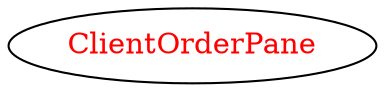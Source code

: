 digraph dependencyGraph {
 concentrate=true;
 ranksep="2.0";
 rankdir="LR"; 
 splines="ortho";
"ClientOrderPane" [fontcolor="red"];
}